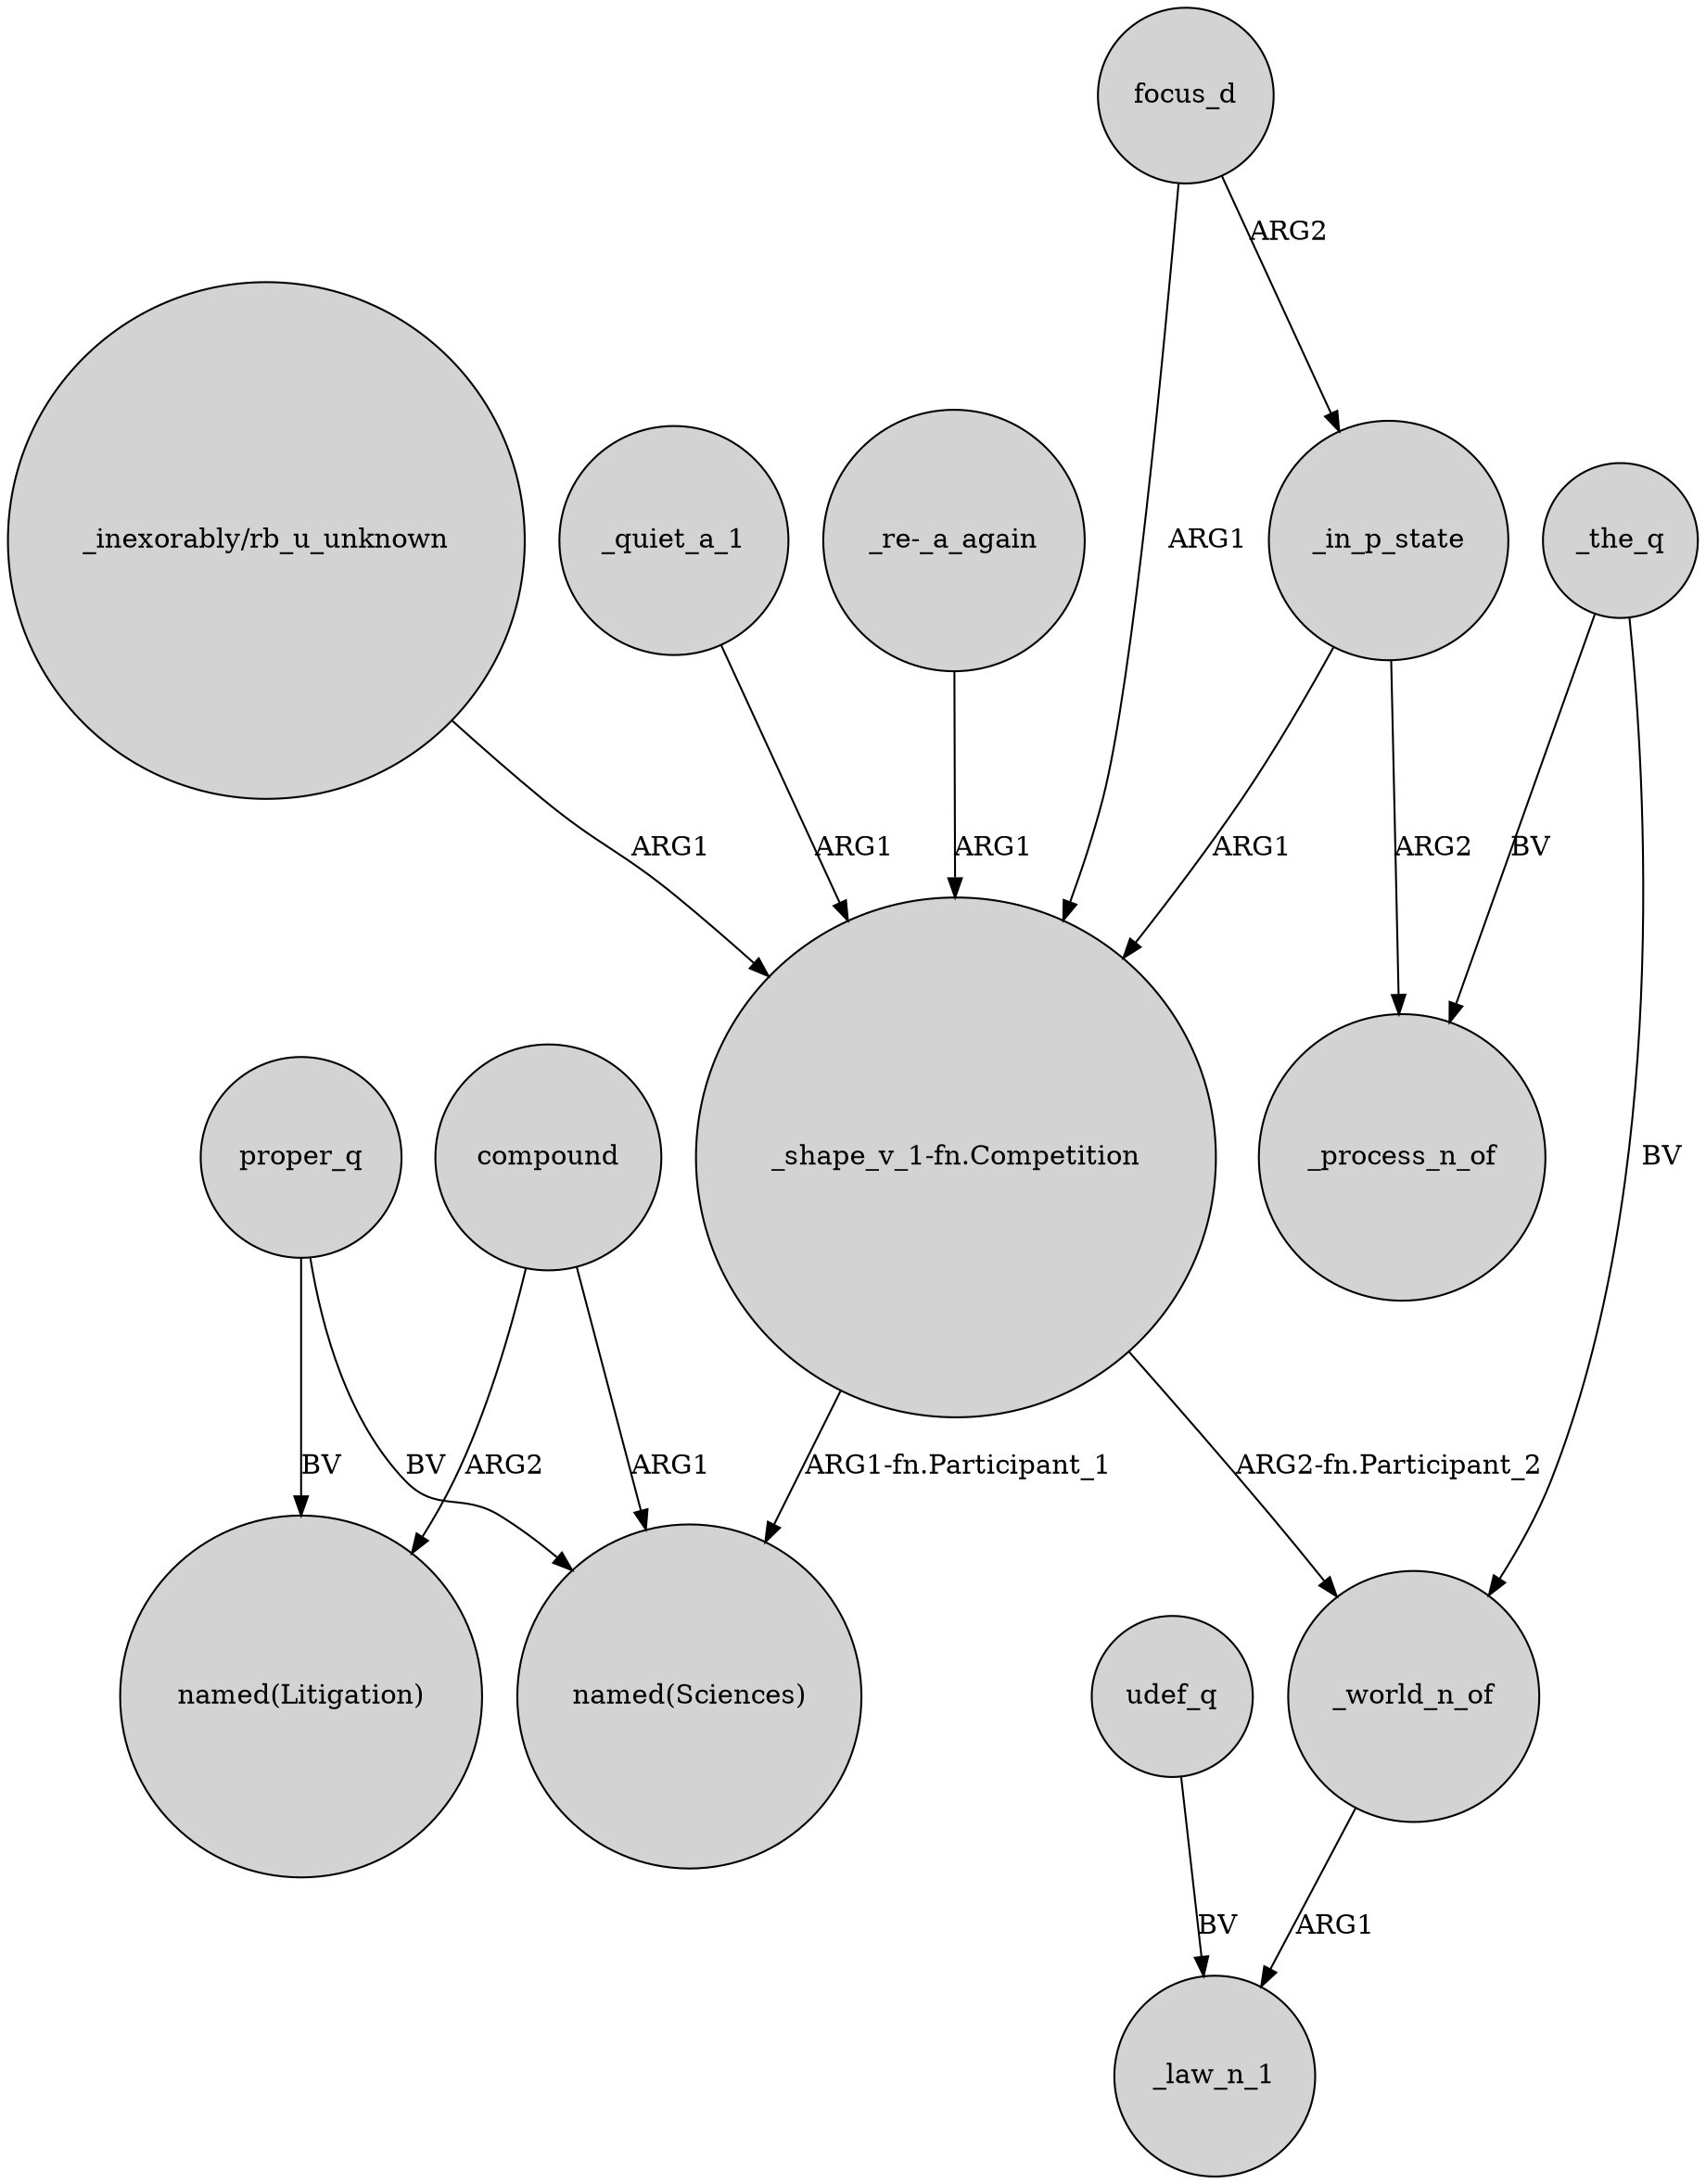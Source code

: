 digraph {
	node [shape=circle style=filled]
	"_shape_v_1-fn.Competition" -> "named(Sciences)" [label="ARG1-fn.Participant_1"]
	_in_p_state -> _process_n_of [label=ARG2]
	"_shape_v_1-fn.Competition" -> _world_n_of [label="ARG2-fn.Participant_2"]
	compound -> "named(Litigation)" [label=ARG2]
	focus_d -> _in_p_state [label=ARG2]
	proper_q -> "named(Litigation)" [label=BV]
	_quiet_a_1 -> "_shape_v_1-fn.Competition" [label=ARG1]
	udef_q -> _law_n_1 [label=BV]
	compound -> "named(Sciences)" [label=ARG1]
	focus_d -> "_shape_v_1-fn.Competition" [label=ARG1]
	_the_q -> _process_n_of [label=BV]
	_world_n_of -> _law_n_1 [label=ARG1]
	"_re-_a_again" -> "_shape_v_1-fn.Competition" [label=ARG1]
	proper_q -> "named(Sciences)" [label=BV]
	"_inexorably/rb_u_unknown" -> "_shape_v_1-fn.Competition" [label=ARG1]
	_in_p_state -> "_shape_v_1-fn.Competition" [label=ARG1]
	_the_q -> _world_n_of [label=BV]
}
